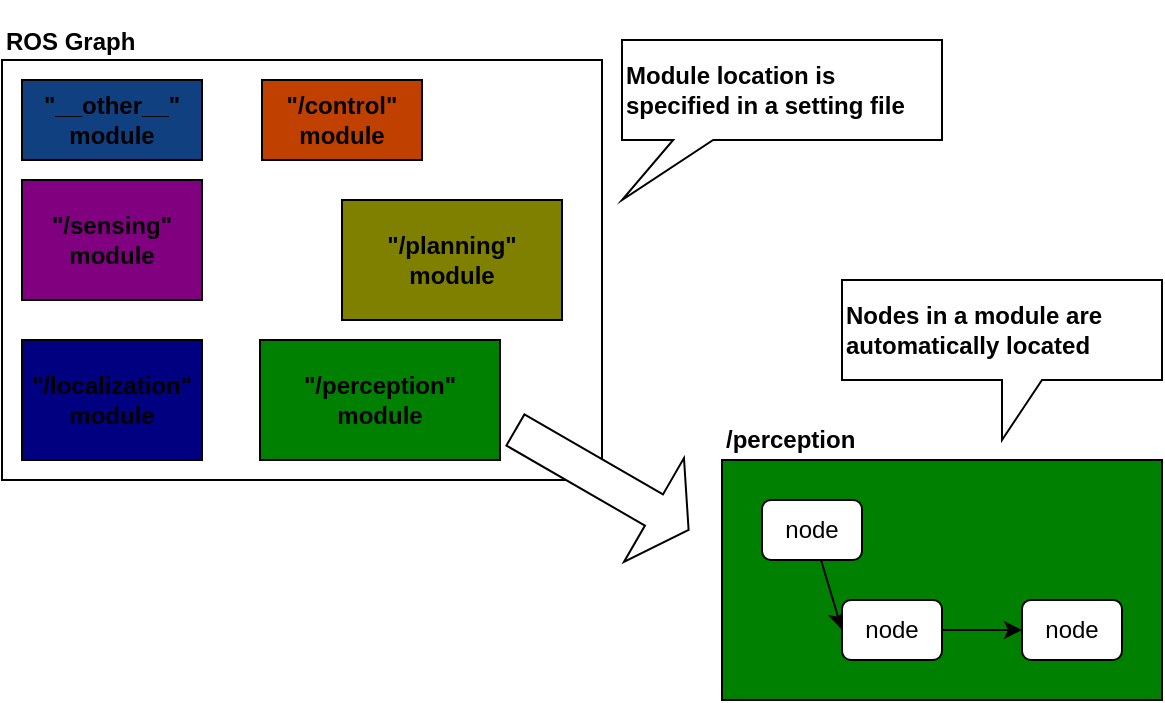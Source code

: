 <mxfile>
    <diagram id="BnE748BJy55KvScZHp6x" name="layout">
        <mxGraphModel dx="866" dy="669" grid="1" gridSize="10" guides="1" tooltips="1" connect="1" arrows="1" fold="1" page="1" pageScale="1" pageWidth="850" pageHeight="1100" math="0" shadow="0">
            <root>
                <mxCell id="0"/>
                <mxCell id="1" parent="0"/>
                <mxCell id="2" value="" style="rounded=0;whiteSpace=wrap;html=1;" parent="1" vertex="1">
                    <mxGeometry x="130" y="210" width="300" height="210" as="geometry"/>
                </mxCell>
                <mxCell id="3" value="&quot;/sensing&quot;&lt;br&gt;module" style="rounded=0;whiteSpace=wrap;html=1;fillColor=#800080;fontStyle=1" parent="1" vertex="1">
                    <mxGeometry x="140" y="270" width="90" height="60" as="geometry"/>
                </mxCell>
                <mxCell id="4" value="&quot;/localization&quot;&lt;br&gt;module" style="rounded=0;whiteSpace=wrap;html=1;fillColor=#000080;fontStyle=1" parent="1" vertex="1">
                    <mxGeometry x="140" y="350" width="90" height="60" as="geometry"/>
                </mxCell>
                <mxCell id="5" value="&quot;/perception&quot;&lt;br&gt;module" style="rounded=0;whiteSpace=wrap;html=1;gradientColor=none;fillColor=#008000;fontStyle=1" parent="1" vertex="1">
                    <mxGeometry x="259" y="350" width="120" height="60" as="geometry"/>
                </mxCell>
                <mxCell id="6" value="&quot;/planning&quot;&lt;br&gt;module" style="rounded=0;whiteSpace=wrap;html=1;fillColor=#808000;fontStyle=1" parent="1" vertex="1">
                    <mxGeometry x="300" y="280" width="110" height="60" as="geometry"/>
                </mxCell>
                <mxCell id="7" value="&quot;/control&quot;&lt;br&gt;module" style="rounded=0;whiteSpace=wrap;html=1;fillColor=#c04000;gradientColor=none;fontStyle=1" parent="1" vertex="1">
                    <mxGeometry x="260" y="220" width="80" height="40" as="geometry"/>
                </mxCell>
                <mxCell id="8" value="&quot;__other__&quot;&lt;br&gt;module" style="rounded=0;whiteSpace=wrap;html=1;fillColor=#104080;fontStyle=1" parent="1" vertex="1">
                    <mxGeometry x="140" y="220" width="90" height="40" as="geometry"/>
                </mxCell>
                <mxCell id="9" value="" style="rounded=0;whiteSpace=wrap;html=1;fillColor=#008000;" parent="1" vertex="1">
                    <mxGeometry x="490" y="410" width="220" height="120" as="geometry"/>
                </mxCell>
                <mxCell id="11" value="" style="shape=singleArrow;direction=south;whiteSpace=wrap;html=1;rotation=-60;" parent="1" vertex="1">
                    <mxGeometry x="400" y="370" width="60" height="100" as="geometry"/>
                </mxCell>
                <mxCell id="17" style="edgeStyle=none;html=1;entryX=0;entryY=0.5;entryDx=0;entryDy=0;" parent="1" source="14" target="15" edge="1">
                    <mxGeometry relative="1" as="geometry"/>
                </mxCell>
                <mxCell id="14" value="node" style="rounded=1;whiteSpace=wrap;html=1;" parent="1" vertex="1">
                    <mxGeometry x="510" y="430" width="50" height="30" as="geometry"/>
                </mxCell>
                <mxCell id="18" style="edgeStyle=none;html=1;" parent="1" source="15" target="16" edge="1">
                    <mxGeometry relative="1" as="geometry"/>
                </mxCell>
                <mxCell id="15" value="node" style="rounded=1;whiteSpace=wrap;html=1;" parent="1" vertex="1">
                    <mxGeometry x="550" y="480" width="50" height="30" as="geometry"/>
                </mxCell>
                <mxCell id="16" value="node" style="rounded=1;whiteSpace=wrap;html=1;" parent="1" vertex="1">
                    <mxGeometry x="640" y="480" width="50" height="30" as="geometry"/>
                </mxCell>
                <mxCell id="19" value="Nodes in a module are automatically located" style="shape=callout;whiteSpace=wrap;html=1;perimeter=calloutPerimeter;align=left;fontStyle=1" parent="1" vertex="1">
                    <mxGeometry x="550" y="320" width="160" height="80" as="geometry"/>
                </mxCell>
                <mxCell id="20" value="ROS Graph" style="text;html=1;strokeColor=none;fillColor=none;align=left;verticalAlign=bottom;whiteSpace=wrap;rounded=0;fontStyle=1" parent="1" vertex="1">
                    <mxGeometry x="130" y="180" width="90" height="30" as="geometry"/>
                </mxCell>
                <mxCell id="21" value="/perception" style="text;html=1;strokeColor=none;fillColor=none;align=left;verticalAlign=bottom;whiteSpace=wrap;rounded=0;fontStyle=1" parent="1" vertex="1">
                    <mxGeometry x="490" y="379" width="90" height="30" as="geometry"/>
                </mxCell>
                <mxCell id="22" value="Module location is specified in a setting file" style="shape=callout;whiteSpace=wrap;html=1;perimeter=calloutPerimeter;align=left;fontStyle=1;size=30;position=0.16;position2=0;" vertex="1" parent="1">
                    <mxGeometry x="440" y="200" width="160" height="80" as="geometry"/>
                </mxCell>
            </root>
        </mxGraphModel>
    </diagram>
    <diagram id="mXWZ6aRSki-Hrsrp72kI" name="development">
        <mxGraphModel dx="923" dy="702" grid="1" gridSize="10" guides="1" tooltips="1" connect="1" arrows="1" fold="1" page="1" pageScale="1" pageWidth="850" pageHeight="1100" math="0" shadow="0">
            <root>
                <mxCell id="EvMMipNBAn5lnf4ib6FE-0"/>
                <mxCell id="EvMMipNBAn5lnf4ib6FE-1" parent="EvMMipNBAn5lnf4ib6FE-0"/>
            </root>
        </mxGraphModel>
    </diagram>
</mxfile>